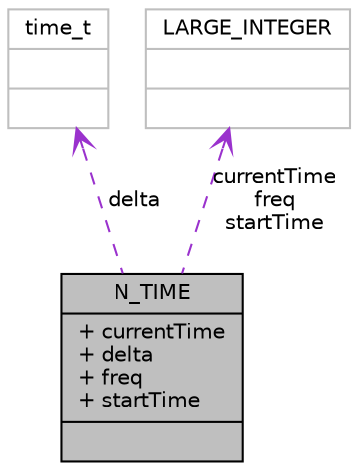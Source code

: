 digraph G
{
  edge [fontname="Helvetica",fontsize="10",labelfontname="Helvetica",labelfontsize="10"];
  node [fontname="Helvetica",fontsize="10",shape=record];
  Node1 [label="{N_TIME\n|+ currentTime\l+ delta\l+ freq\l+ startTime\l|}",height=0.2,width=0.4,color="black", fillcolor="grey75", style="filled" fontcolor="black"];
  Node2 -> Node1 [dir=back,color="darkorchid3",fontsize="10",style="dashed",label="delta",arrowtail="open",fontname="Helvetica"];
  Node2 [label="{time_t\n||}",height=0.2,width=0.4,color="grey75", fillcolor="white", style="filled"];
  Node3 -> Node1 [dir=back,color="darkorchid3",fontsize="10",style="dashed",label="currentTime\nfreq\nstartTime",arrowtail="open",fontname="Helvetica"];
  Node3 [label="{LARGE_INTEGER\n||}",height=0.2,width=0.4,color="grey75", fillcolor="white", style="filled"];
}
